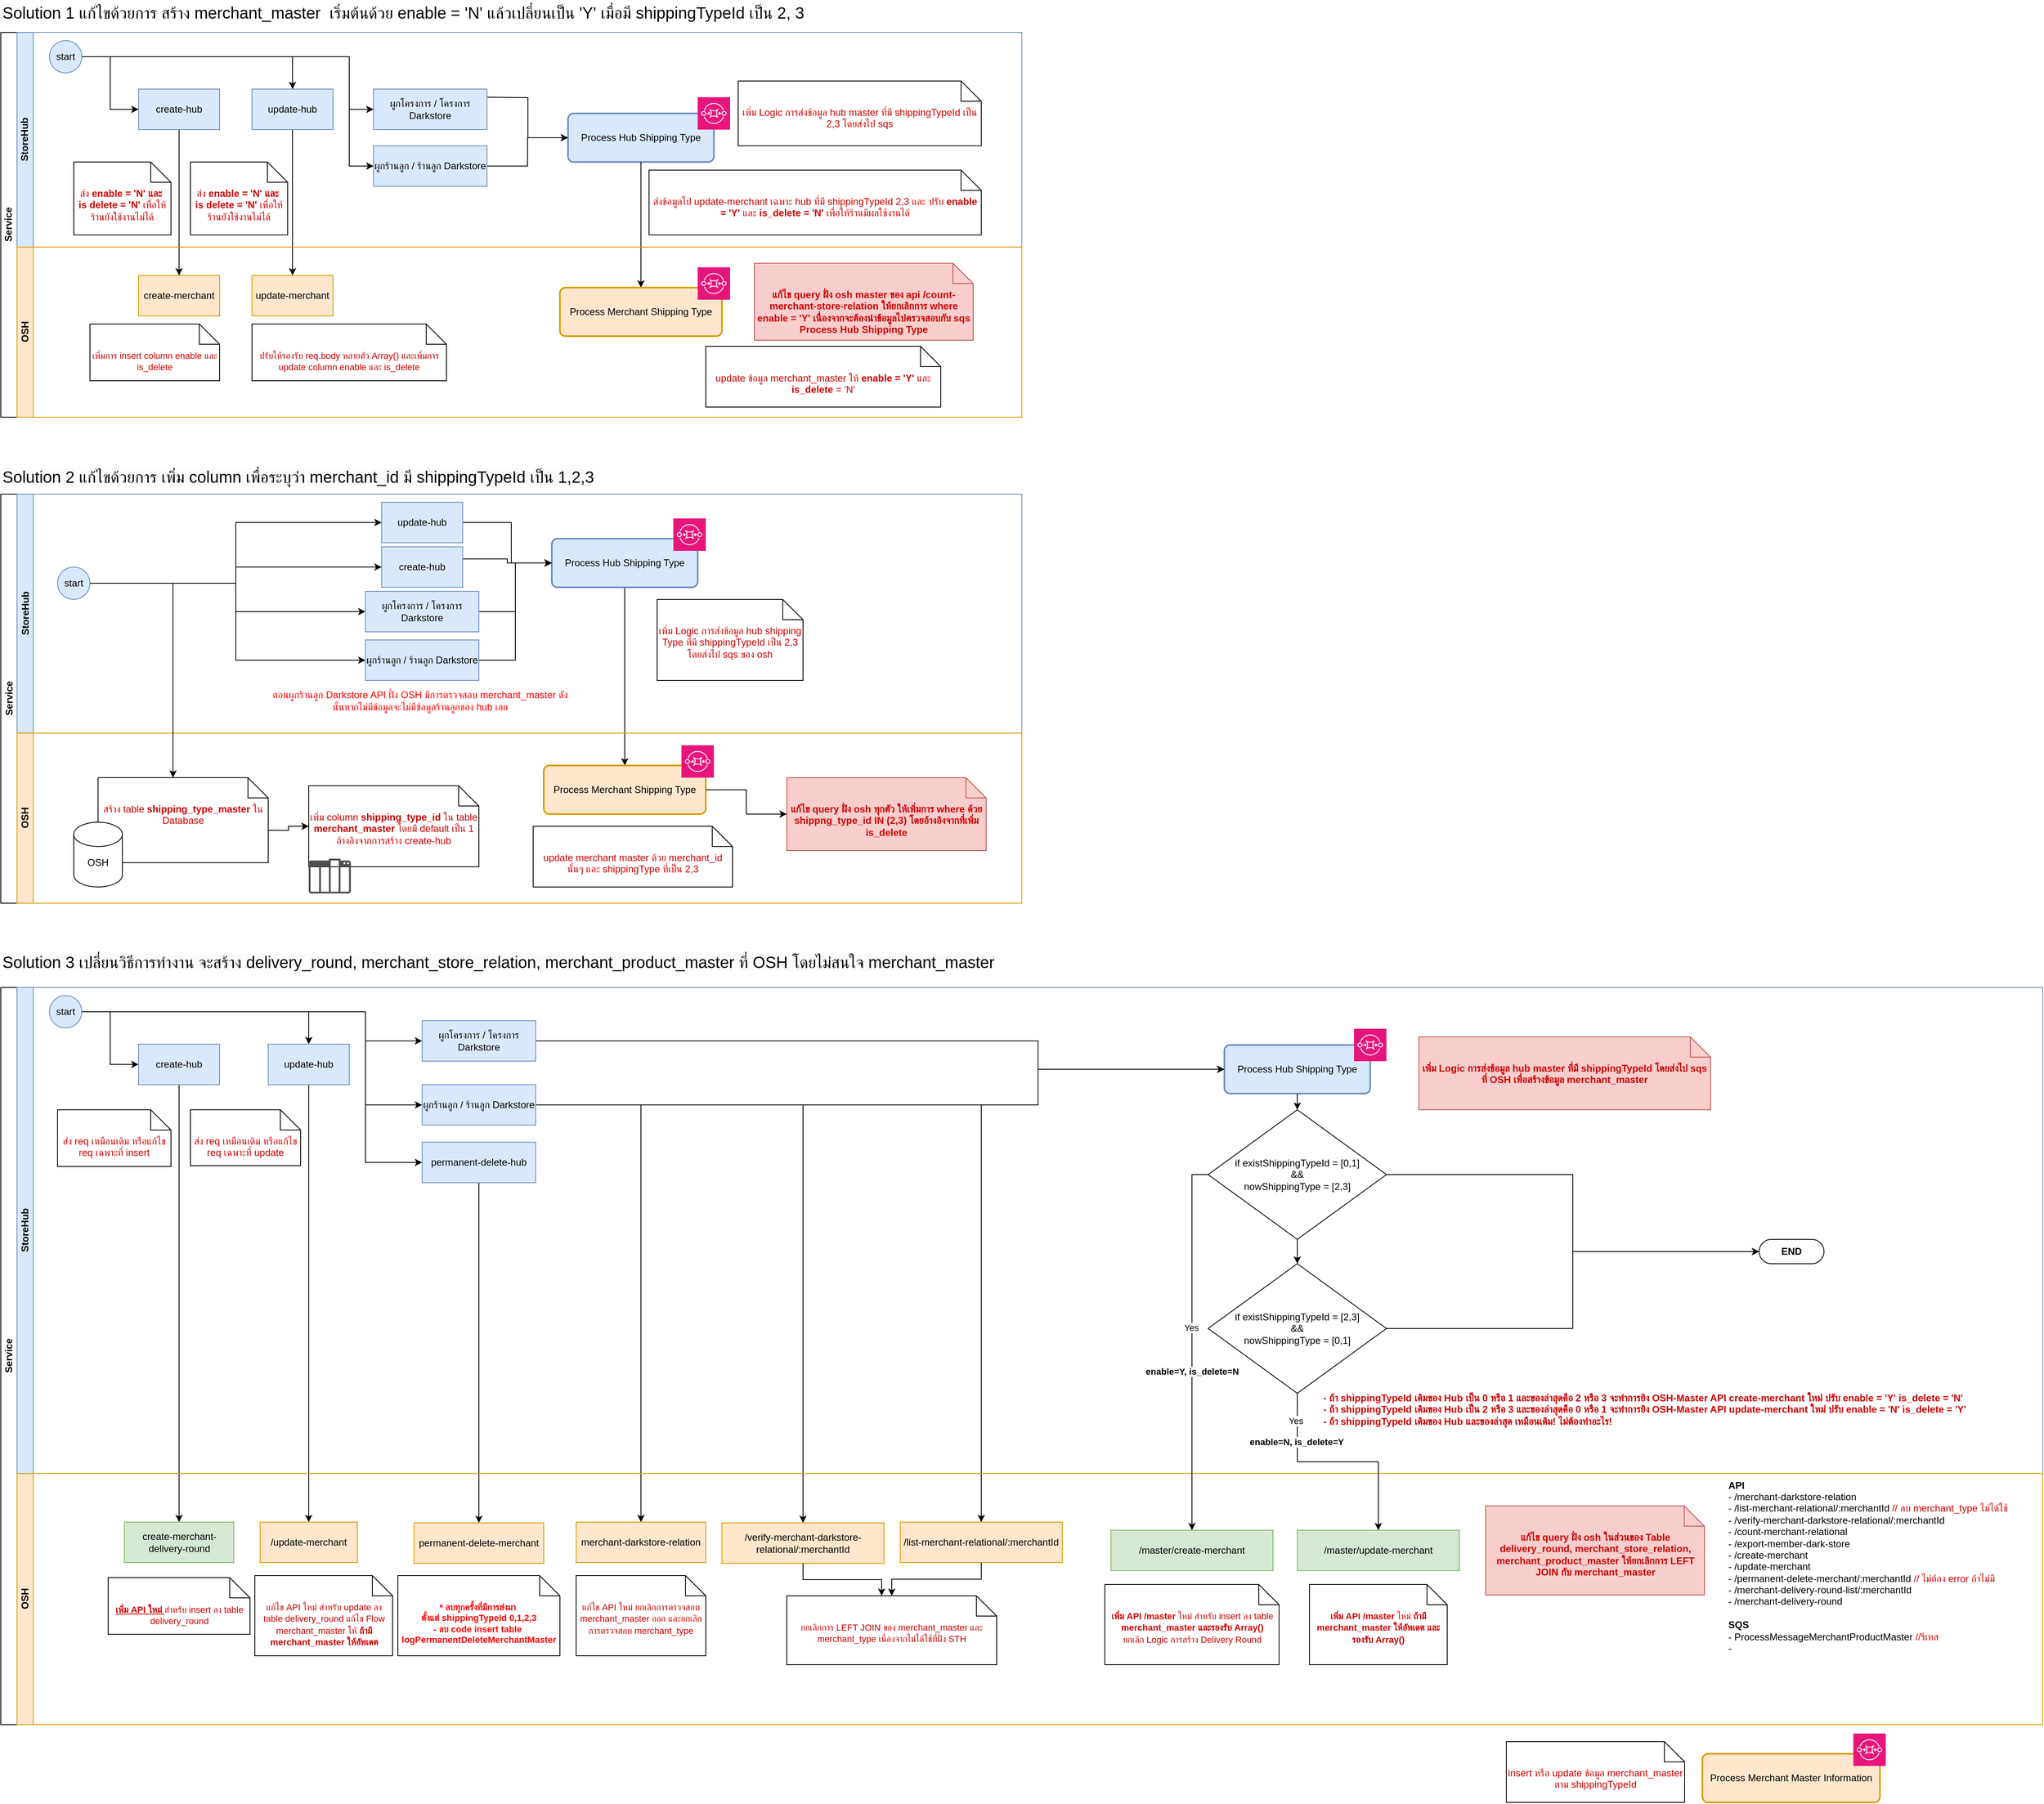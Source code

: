 <mxfile version="24.7.7">
  <diagram id="prtHgNgQTEPvFCAcTncT" name="Page-1">
    <mxGraphModel dx="1294" dy="867" grid="1" gridSize="10" guides="1" tooltips="1" connect="1" arrows="1" fold="1" page="1" pageScale="1" pageWidth="827" pageHeight="1169" math="0" shadow="0">
      <root>
        <mxCell id="0" />
        <mxCell id="1" parent="0" />
        <mxCell id="dNxyNK7c78bLwvsdeMH5-19" value="Service" style="swimlane;html=1;childLayout=stackLayout;resizeParent=1;resizeParentMax=0;horizontal=0;startSize=20;horizontalStack=0;" parent="1" vertex="1">
          <mxGeometry x="100" y="80" width="1260" height="475" as="geometry" />
        </mxCell>
        <mxCell id="3QaK9X_xWefMJjQvL3ul-9" style="edgeStyle=orthogonalEdgeStyle;rounded=0;orthogonalLoop=1;jettySize=auto;html=1;exitX=0.5;exitY=1;exitDx=0;exitDy=0;entryX=0.5;entryY=0;entryDx=0;entryDy=0;" parent="dNxyNK7c78bLwvsdeMH5-19" source="3QaK9X_xWefMJjQvL3ul-4" target="3QaK9X_xWefMJjQvL3ul-7" edge="1">
          <mxGeometry relative="1" as="geometry" />
        </mxCell>
        <mxCell id="3QaK9X_xWefMJjQvL3ul-10" style="edgeStyle=orthogonalEdgeStyle;rounded=0;orthogonalLoop=1;jettySize=auto;html=1;exitX=0.5;exitY=1;exitDx=0;exitDy=0;entryX=0.5;entryY=0;entryDx=0;entryDy=0;" parent="dNxyNK7c78bLwvsdeMH5-19" source="3QaK9X_xWefMJjQvL3ul-6" target="3QaK9X_xWefMJjQvL3ul-8" edge="1">
          <mxGeometry relative="1" as="geometry" />
        </mxCell>
        <mxCell id="dNxyNK7c78bLwvsdeMH5-20" value="StoreHub" style="swimlane;html=1;startSize=20;horizontal=0;fillColor=#dae8fc;strokeColor=#6c8ebf;" parent="dNxyNK7c78bLwvsdeMH5-19" vertex="1">
          <mxGeometry x="20" width="1240" height="265" as="geometry" />
        </mxCell>
        <mxCell id="3QaK9X_xWefMJjQvL3ul-49" style="edgeStyle=orthogonalEdgeStyle;rounded=0;orthogonalLoop=1;jettySize=auto;html=1;exitX=1;exitY=0.5;exitDx=0;exitDy=0;entryX=0.5;entryY=0;entryDx=0;entryDy=0;" parent="dNxyNK7c78bLwvsdeMH5-20" source="dNxyNK7c78bLwvsdeMH5-23" target="3QaK9X_xWefMJjQvL3ul-6" edge="1">
          <mxGeometry relative="1" as="geometry" />
        </mxCell>
        <mxCell id="3QaK9X_xWefMJjQvL3ul-50" style="edgeStyle=orthogonalEdgeStyle;rounded=0;orthogonalLoop=1;jettySize=auto;html=1;exitX=1;exitY=0.5;exitDx=0;exitDy=0;entryX=0;entryY=0.5;entryDx=0;entryDy=0;" parent="dNxyNK7c78bLwvsdeMH5-20" source="dNxyNK7c78bLwvsdeMH5-23" target="3QaK9X_xWefMJjQvL3ul-24" edge="1">
          <mxGeometry relative="1" as="geometry">
            <Array as="points">
              <mxPoint x="410" y="30" />
              <mxPoint x="410" y="95" />
            </Array>
          </mxGeometry>
        </mxCell>
        <mxCell id="3QaK9X_xWefMJjQvL3ul-51" style="edgeStyle=orthogonalEdgeStyle;rounded=0;orthogonalLoop=1;jettySize=auto;html=1;exitX=1;exitY=0.5;exitDx=0;exitDy=0;entryX=0;entryY=0.5;entryDx=0;entryDy=0;" parent="dNxyNK7c78bLwvsdeMH5-20" source="dNxyNK7c78bLwvsdeMH5-23" target="3QaK9X_xWefMJjQvL3ul-25" edge="1">
          <mxGeometry relative="1" as="geometry">
            <Array as="points">
              <mxPoint x="410" y="30" />
              <mxPoint x="410" y="165" />
            </Array>
          </mxGeometry>
        </mxCell>
        <mxCell id="dNxyNK7c78bLwvsdeMH5-23" value="start" style="ellipse;whiteSpace=wrap;html=1;fillColor=#dae8fc;strokeColor=#6c8ebf;" parent="dNxyNK7c78bLwvsdeMH5-20" vertex="1">
          <mxGeometry x="40" y="10" width="40" height="40" as="geometry" />
        </mxCell>
        <mxCell id="3QaK9X_xWefMJjQvL3ul-3" value="" style="group" parent="dNxyNK7c78bLwvsdeMH5-20" vertex="1" connectable="0">
          <mxGeometry x="680" y="80" width="200" height="80" as="geometry" />
        </mxCell>
        <mxCell id="3QaK9X_xWefMJjQvL3ul-2" value="Process Hub Shipping Type" style="rounded=1;whiteSpace=wrap;html=1;absoluteArcSize=1;arcSize=14;strokeWidth=2;fillColor=#dae8fc;strokeColor=#6c8ebf;" parent="3QaK9X_xWefMJjQvL3ul-3" vertex="1">
          <mxGeometry y="20" width="180" height="60" as="geometry" />
        </mxCell>
        <mxCell id="3QaK9X_xWefMJjQvL3ul-1" value="" style="sketch=0;points=[[0,0,0],[0.25,0,0],[0.5,0,0],[0.75,0,0],[1,0,0],[0,1,0],[0.25,1,0],[0.5,1,0],[0.75,1,0],[1,1,0],[0,0.25,0],[0,0.5,0],[0,0.75,0],[1,0.25,0],[1,0.5,0],[1,0.75,0]];outlineConnect=0;fontColor=#232F3E;fillColor=#E7157B;strokeColor=#ffffff;dashed=0;verticalLabelPosition=bottom;verticalAlign=top;align=center;html=1;fontSize=12;fontStyle=0;aspect=fixed;shape=mxgraph.aws4.resourceIcon;resIcon=mxgraph.aws4.sqs;" parent="3QaK9X_xWefMJjQvL3ul-3" vertex="1">
          <mxGeometry x="160" width="40" height="40" as="geometry" />
        </mxCell>
        <mxCell id="3QaK9X_xWefMJjQvL3ul-4" value="create-hub" style="html=1;dashed=0;whiteSpace=wrap;fillColor=#dae8fc;strokeColor=#6c8ebf;" parent="dNxyNK7c78bLwvsdeMH5-20" vertex="1">
          <mxGeometry x="150" y="70" width="100" height="50" as="geometry" />
        </mxCell>
        <mxCell id="3QaK9X_xWefMJjQvL3ul-5" value="" style="edgeStyle=orthogonalEdgeStyle;rounded=0;orthogonalLoop=1;jettySize=auto;html=1;entryX=0;entryY=0.5;entryDx=0;entryDy=0;" parent="dNxyNK7c78bLwvsdeMH5-20" source="dNxyNK7c78bLwvsdeMH5-23" target="3QaK9X_xWefMJjQvL3ul-4" edge="1">
          <mxGeometry relative="1" as="geometry">
            <mxPoint x="220" y="180" as="sourcePoint" />
            <mxPoint x="660" y="180" as="targetPoint" />
          </mxGeometry>
        </mxCell>
        <mxCell id="3QaK9X_xWefMJjQvL3ul-6" value="update-hub" style="html=1;dashed=0;whiteSpace=wrap;fillColor=#dae8fc;strokeColor=#6c8ebf;" parent="dNxyNK7c78bLwvsdeMH5-20" vertex="1">
          <mxGeometry x="290" y="70" width="100" height="50" as="geometry" />
        </mxCell>
        <mxCell id="3QaK9X_xWefMJjQvL3ul-18" value="&lt;font color=&quot;#cc0000&quot;&gt;ส่ง &lt;b&gt;enable = &#39;N&#39; และ&amp;nbsp;&lt;/b&gt;&lt;/font&gt;&lt;div&gt;&lt;font color=&quot;#cc0000&quot;&gt;&lt;b&gt;is delete = &#39;N&#39;&lt;/b&gt; เพื่อให้ร้านยังใช้งานไม่ได้&lt;/font&gt;&lt;/div&gt;" style="shape=note2;boundedLbl=1;whiteSpace=wrap;html=1;size=25;verticalAlign=top;align=center;" parent="dNxyNK7c78bLwvsdeMH5-20" vertex="1">
          <mxGeometry x="70" y="160" width="120" height="90" as="geometry" />
        </mxCell>
        <mxCell id="3QaK9X_xWefMJjQvL3ul-19" value="&lt;font color=&quot;#cc0000&quot;&gt;ส่ง &lt;b&gt;enable = &#39;N&#39; และ&amp;nbsp;&lt;/b&gt;&lt;/font&gt;&lt;div&gt;&lt;font color=&quot;#cc0000&quot;&gt;&lt;b&gt;is delete = &#39;N&#39; &lt;/b&gt;เพื่อให้ร้านยังใช้งานไม่ได้&lt;/font&gt;&lt;/div&gt;" style="shape=note2;boundedLbl=1;whiteSpace=wrap;html=1;size=25;verticalAlign=top;align=center;" parent="dNxyNK7c78bLwvsdeMH5-20" vertex="1">
          <mxGeometry x="214" y="160" width="120" height="90" as="geometry" />
        </mxCell>
        <mxCell id="3QaK9X_xWefMJjQvL3ul-27" style="edgeStyle=orthogonalEdgeStyle;rounded=0;orthogonalLoop=1;jettySize=auto;html=1;exitX=1;exitY=0.5;exitDx=0;exitDy=0;entryX=0;entryY=0.5;entryDx=0;entryDy=0;" parent="dNxyNK7c78bLwvsdeMH5-20" target="3QaK9X_xWefMJjQvL3ul-2" edge="1">
          <mxGeometry relative="1" as="geometry">
            <mxPoint x="580" y="80" as="sourcePoint" />
          </mxGeometry>
        </mxCell>
        <mxCell id="3QaK9X_xWefMJjQvL3ul-24" value="ผูกโครงการ / โครงการ Darkstore" style="html=1;dashed=0;whiteSpace=wrap;fillColor=#dae8fc;strokeColor=#6c8ebf;" parent="dNxyNK7c78bLwvsdeMH5-20" vertex="1">
          <mxGeometry x="440" y="70" width="140" height="50" as="geometry" />
        </mxCell>
        <mxCell id="3QaK9X_xWefMJjQvL3ul-29" style="edgeStyle=orthogonalEdgeStyle;rounded=0;orthogonalLoop=1;jettySize=auto;html=1;exitX=1;exitY=0.5;exitDx=0;exitDy=0;entryX=0;entryY=0.5;entryDx=0;entryDy=0;" parent="dNxyNK7c78bLwvsdeMH5-20" source="3QaK9X_xWefMJjQvL3ul-25" target="3QaK9X_xWefMJjQvL3ul-2" edge="1">
          <mxGeometry relative="1" as="geometry" />
        </mxCell>
        <mxCell id="3QaK9X_xWefMJjQvL3ul-25" value="ผูกร้านลูก / ร้านลูก Darkstore" style="html=1;dashed=0;whiteSpace=wrap;fillColor=#dae8fc;strokeColor=#6c8ebf;" parent="dNxyNK7c78bLwvsdeMH5-20" vertex="1">
          <mxGeometry x="440" y="140" width="140" height="50" as="geometry" />
        </mxCell>
        <mxCell id="3QaK9X_xWefMJjQvL3ul-46" value="&lt;font color=&quot;#cc0000&quot;&gt;ส่งข้อมูลไป update-merchant เฉพาะ hub ที่มี shippingTypeId 2,3 และ ปรับ &lt;b&gt;enable = &#39;Y&#39;&lt;/b&gt; และ &lt;b&gt;is_delete = &#39;N&#39; &lt;/b&gt;เพื่อให้ร้านมีผลใช้งานได้&lt;/font&gt;" style="shape=note2;boundedLbl=1;whiteSpace=wrap;html=1;size=25;verticalAlign=top;align=center;" parent="dNxyNK7c78bLwvsdeMH5-20" vertex="1">
          <mxGeometry x="780" y="170" width="410" height="80" as="geometry" />
        </mxCell>
        <mxCell id="3QaK9X_xWefMJjQvL3ul-52" value="&lt;font color=&quot;#cc0000&quot;&gt;เพิ่ม Logic การส่งข้อมูล hub master ที่มี shippingTypeId เป็น 2,3 โดยส่งไป sqs&lt;/font&gt;" style="shape=note2;boundedLbl=1;whiteSpace=wrap;html=1;size=25;verticalAlign=top;align=center;" parent="dNxyNK7c78bLwvsdeMH5-20" vertex="1">
          <mxGeometry x="890" y="60" width="300" height="80" as="geometry" />
        </mxCell>
        <mxCell id="3QaK9X_xWefMJjQvL3ul-117" style="edgeStyle=orthogonalEdgeStyle;rounded=0;orthogonalLoop=1;jettySize=auto;html=1;exitX=0.5;exitY=1;exitDx=0;exitDy=0;entryX=0.5;entryY=0;entryDx=0;entryDy=0;" parent="dNxyNK7c78bLwvsdeMH5-19" source="3QaK9X_xWefMJjQvL3ul-2" target="3QaK9X_xWefMJjQvL3ul-115" edge="1">
          <mxGeometry relative="1" as="geometry" />
        </mxCell>
        <mxCell id="dNxyNK7c78bLwvsdeMH5-21" value="OSH" style="swimlane;html=1;startSize=20;horizontal=0;fillColor=#ffe6cc;strokeColor=#d79b00;" parent="dNxyNK7c78bLwvsdeMH5-19" vertex="1">
          <mxGeometry x="20" y="265" width="1240" height="210" as="geometry" />
        </mxCell>
        <mxCell id="3QaK9X_xWefMJjQvL3ul-7" value="create-merchant" style="html=1;dashed=0;whiteSpace=wrap;fillColor=#ffe6cc;strokeColor=#d79b00;" parent="dNxyNK7c78bLwvsdeMH5-21" vertex="1">
          <mxGeometry x="150" y="35" width="100" height="50" as="geometry" />
        </mxCell>
        <mxCell id="3QaK9X_xWefMJjQvL3ul-8" value="update-merchant" style="html=1;dashed=0;whiteSpace=wrap;fillColor=#ffe6cc;strokeColor=#d79b00;" parent="dNxyNK7c78bLwvsdeMH5-21" vertex="1">
          <mxGeometry x="290" y="35" width="100" height="50" as="geometry" />
        </mxCell>
        <mxCell id="3QaK9X_xWefMJjQvL3ul-20" value="&lt;font style=&quot;font-size: 11px;&quot; color=&quot;#cc0000&quot;&gt;ปรับให้รองรับ req.body หลายตัว Array() และเพิ่มการ update column enable และ is_delete&lt;/font&gt;" style="shape=note2;boundedLbl=1;whiteSpace=wrap;html=1;size=25;verticalAlign=top;align=center;" parent="dNxyNK7c78bLwvsdeMH5-21" vertex="1">
          <mxGeometry x="290" y="95" width="240" height="70" as="geometry" />
        </mxCell>
        <mxCell id="3QaK9X_xWefMJjQvL3ul-53" value="&lt;font style=&quot;font-size: 11px;&quot; color=&quot;#cc0000&quot;&gt;เพิ่มการ insert column enable และ is_delete&lt;/font&gt;" style="shape=note2;boundedLbl=1;whiteSpace=wrap;html=1;size=25;verticalAlign=top;align=center;" parent="dNxyNK7c78bLwvsdeMH5-21" vertex="1">
          <mxGeometry x="90" y="95" width="160" height="70" as="geometry" />
        </mxCell>
        <mxCell id="3QaK9X_xWefMJjQvL3ul-113" value="" style="group" parent="dNxyNK7c78bLwvsdeMH5-21" vertex="1" connectable="0">
          <mxGeometry x="680" y="25" width="200" height="85" as="geometry" />
        </mxCell>
        <mxCell id="3QaK9X_xWefMJjQvL3ul-114" value="" style="group" parent="3QaK9X_xWefMJjQvL3ul-113" vertex="1" connectable="0">
          <mxGeometry x="-10" width="210" height="85" as="geometry" />
        </mxCell>
        <mxCell id="3QaK9X_xWefMJjQvL3ul-115" value="Process Merchant Shipping Type" style="rounded=1;whiteSpace=wrap;html=1;absoluteArcSize=1;arcSize=14;strokeWidth=2;fillColor=#ffe6cc;strokeColor=#d79b00;" parent="3QaK9X_xWefMJjQvL3ul-114" vertex="1">
          <mxGeometry y="25" width="200" height="60" as="geometry" />
        </mxCell>
        <mxCell id="3QaK9X_xWefMJjQvL3ul-116" value="" style="sketch=0;points=[[0,0,0],[0.25,0,0],[0.5,0,0],[0.75,0,0],[1,0,0],[0,1,0],[0.25,1,0],[0.5,1,0],[0.75,1,0],[1,1,0],[0,0.25,0],[0,0.5,0],[0,0.75,0],[1,0.25,0],[1,0.5,0],[1,0.75,0]];outlineConnect=0;fontColor=#232F3E;fillColor=#E7157B;strokeColor=#ffffff;dashed=0;verticalLabelPosition=bottom;verticalAlign=top;align=center;html=1;fontSize=12;fontStyle=0;aspect=fixed;shape=mxgraph.aws4.resourceIcon;resIcon=mxgraph.aws4.sqs;" parent="3QaK9X_xWefMJjQvL3ul-114" vertex="1">
          <mxGeometry x="170" width="40" height="40" as="geometry" />
        </mxCell>
        <mxCell id="3QaK9X_xWefMJjQvL3ul-118" value="&lt;font color=&quot;#cc0000&quot;&gt;update ข้อมูล merchant_master ให้ &lt;b&gt;enable = &#39;Y&#39;&lt;/b&gt; และ &lt;b&gt;is_delete&lt;/b&gt; = &#39;N&#39;&lt;/font&gt;" style="shape=note2;boundedLbl=1;whiteSpace=wrap;html=1;size=25;verticalAlign=top;align=center;" parent="dNxyNK7c78bLwvsdeMH5-21" vertex="1">
          <mxGeometry x="850" y="122.5" width="290" height="75" as="geometry" />
        </mxCell>
        <mxCell id="3QaK9X_xWefMJjQvL3ul-119" value="&lt;font color=&quot;#cc0000&quot;&gt;แก้ไข query ฝั่ง osh master ของ api /count-merchant-store-relation ให้ยกเลิกการ where enable = &#39;Y&#39; เนื่องจากจะต้องนำข้อมูลไปตรวจสอบกับ sqs Process Hub Shipping Type&lt;/font&gt;" style="shape=note2;boundedLbl=1;whiteSpace=wrap;html=1;size=25;verticalAlign=top;align=center;fontStyle=1;fillColor=#f8cecc;strokeColor=#b85450;" parent="dNxyNK7c78bLwvsdeMH5-21" vertex="1">
          <mxGeometry x="910" y="20" width="270" height="95" as="geometry" />
        </mxCell>
        <mxCell id="3QaK9X_xWefMJjQvL3ul-54" value="Service" style="swimlane;html=1;childLayout=stackLayout;resizeParent=1;resizeParentMax=0;horizontal=0;startSize=20;horizontalStack=0;" parent="1" vertex="1">
          <mxGeometry x="100" y="650" width="1260" height="505" as="geometry" />
        </mxCell>
        <mxCell id="3QaK9X_xWefMJjQvL3ul-88" style="edgeStyle=orthogonalEdgeStyle;rounded=0;orthogonalLoop=1;jettySize=auto;html=1;exitX=0.5;exitY=1;exitDx=0;exitDy=0;entryX=0.5;entryY=0;entryDx=0;entryDy=0;" parent="3QaK9X_xWefMJjQvL3ul-54" source="3QaK9X_xWefMJjQvL3ul-63" target="3QaK9X_xWefMJjQvL3ul-85" edge="1">
          <mxGeometry relative="1" as="geometry" />
        </mxCell>
        <mxCell id="3QaK9X_xWefMJjQvL3ul-57" value="StoreHub" style="swimlane;html=1;startSize=20;horizontal=0;fillColor=#dae8fc;strokeColor=#6c8ebf;absoluteArcSize=0;labelBackgroundColor=none;" parent="3QaK9X_xWefMJjQvL3ul-54" vertex="1">
          <mxGeometry x="20" width="1240" height="295" as="geometry" />
        </mxCell>
        <mxCell id="3QaK9X_xWefMJjQvL3ul-99" style="edgeStyle=orthogonalEdgeStyle;rounded=0;orthogonalLoop=1;jettySize=auto;html=1;exitX=1;exitY=0.5;exitDx=0;exitDy=0;entryX=0;entryY=0.5;entryDx=0;entryDy=0;" parent="3QaK9X_xWefMJjQvL3ul-57" source="3QaK9X_xWefMJjQvL3ul-61" target="3QaK9X_xWefMJjQvL3ul-96" edge="1">
          <mxGeometry relative="1" as="geometry" />
        </mxCell>
        <mxCell id="3QaK9X_xWefMJjQvL3ul-100" style="edgeStyle=orthogonalEdgeStyle;rounded=0;orthogonalLoop=1;jettySize=auto;html=1;exitX=1;exitY=0.5;exitDx=0;exitDy=0;entryX=0;entryY=0.5;entryDx=0;entryDy=0;" parent="3QaK9X_xWefMJjQvL3ul-57" source="3QaK9X_xWefMJjQvL3ul-61" target="3QaK9X_xWefMJjQvL3ul-95" edge="1">
          <mxGeometry relative="1" as="geometry" />
        </mxCell>
        <mxCell id="3QaK9X_xWefMJjQvL3ul-101" style="edgeStyle=orthogonalEdgeStyle;rounded=0;orthogonalLoop=1;jettySize=auto;html=1;exitX=1;exitY=0.5;exitDx=0;exitDy=0;entryX=0;entryY=0.5;entryDx=0;entryDy=0;" parent="3QaK9X_xWefMJjQvL3ul-57" source="3QaK9X_xWefMJjQvL3ul-61" target="3QaK9X_xWefMJjQvL3ul-97" edge="1">
          <mxGeometry relative="1" as="geometry">
            <Array as="points">
              <mxPoint x="270" y="110" />
              <mxPoint x="270" y="145" />
            </Array>
          </mxGeometry>
        </mxCell>
        <mxCell id="3QaK9X_xWefMJjQvL3ul-102" style="edgeStyle=orthogonalEdgeStyle;rounded=0;orthogonalLoop=1;jettySize=auto;html=1;exitX=1;exitY=0.5;exitDx=0;exitDy=0;entryX=0;entryY=0.5;entryDx=0;entryDy=0;" parent="3QaK9X_xWefMJjQvL3ul-57" source="3QaK9X_xWefMJjQvL3ul-61" target="3QaK9X_xWefMJjQvL3ul-98" edge="1">
          <mxGeometry relative="1" as="geometry">
            <Array as="points">
              <mxPoint x="270" y="110" />
              <mxPoint x="270" y="205" />
            </Array>
          </mxGeometry>
        </mxCell>
        <mxCell id="3QaK9X_xWefMJjQvL3ul-61" value="start" style="ellipse;whiteSpace=wrap;html=1;fillColor=#dae8fc;strokeColor=#6c8ebf;" parent="3QaK9X_xWefMJjQvL3ul-57" vertex="1">
          <mxGeometry x="50" y="90" width="40" height="40" as="geometry" />
        </mxCell>
        <mxCell id="3QaK9X_xWefMJjQvL3ul-83" value="" style="group" parent="3QaK9X_xWefMJjQvL3ul-57" vertex="1" connectable="0">
          <mxGeometry x="660" y="30" width="190" height="85" as="geometry" />
        </mxCell>
        <mxCell id="3QaK9X_xWefMJjQvL3ul-63" value="Process Hub Shipping Type" style="rounded=1;whiteSpace=wrap;html=1;absoluteArcSize=1;arcSize=14;strokeWidth=2;fillColor=#dae8fc;strokeColor=#6c8ebf;" parent="3QaK9X_xWefMJjQvL3ul-83" vertex="1">
          <mxGeometry y="25" width="180" height="60" as="geometry" />
        </mxCell>
        <mxCell id="3QaK9X_xWefMJjQvL3ul-64" value="" style="sketch=0;points=[[0,0,0],[0.25,0,0],[0.5,0,0],[0.75,0,0],[1,0,0],[0,1,0],[0.25,1,0],[0.5,1,0],[0.75,1,0],[1,1,0],[0,0.25,0],[0,0.5,0],[0,0.75,0],[1,0.25,0],[1,0.5,0],[1,0.75,0]];outlineConnect=0;fontColor=#232F3E;fillColor=#E7157B;strokeColor=#ffffff;dashed=0;verticalLabelPosition=bottom;verticalAlign=top;align=center;html=1;fontSize=12;fontStyle=0;aspect=fixed;shape=mxgraph.aws4.resourceIcon;resIcon=mxgraph.aws4.sqs;" parent="3QaK9X_xWefMJjQvL3ul-83" vertex="1">
          <mxGeometry x="150" width="40" height="40" as="geometry" />
        </mxCell>
        <mxCell id="3QaK9X_xWefMJjQvL3ul-89" value="&lt;font color=&quot;#cc0000&quot;&gt;เพิ่ม Logic การส่งข้อมูล hub shipping Type ที่มี shippingTypeId เป็น 2,3 โดยส่งไป sqs ของ osh&lt;/font&gt;" style="shape=note2;boundedLbl=1;whiteSpace=wrap;html=1;size=25;verticalAlign=top;align=center;" parent="3QaK9X_xWefMJjQvL3ul-57" vertex="1">
          <mxGeometry x="790" y="130" width="180" height="100" as="geometry" />
        </mxCell>
        <mxCell id="3QaK9X_xWefMJjQvL3ul-105" style="edgeStyle=orthogonalEdgeStyle;rounded=0;orthogonalLoop=1;jettySize=auto;html=1;exitX=1;exitY=0.5;exitDx=0;exitDy=0;entryX=0;entryY=0.5;entryDx=0;entryDy=0;" parent="3QaK9X_xWefMJjQvL3ul-57" source="3QaK9X_xWefMJjQvL3ul-95" target="3QaK9X_xWefMJjQvL3ul-63" edge="1">
          <mxGeometry relative="1" as="geometry">
            <Array as="points">
              <mxPoint x="550" y="80" />
              <mxPoint x="605" y="80" />
              <mxPoint x="605" y="85" />
            </Array>
          </mxGeometry>
        </mxCell>
        <mxCell id="3QaK9X_xWefMJjQvL3ul-95" value="create-hub" style="html=1;dashed=0;whiteSpace=wrap;fillColor=#dae8fc;strokeColor=#6c8ebf;" parent="3QaK9X_xWefMJjQvL3ul-57" vertex="1">
          <mxGeometry x="450" y="65" width="100" height="50" as="geometry" />
        </mxCell>
        <mxCell id="3QaK9X_xWefMJjQvL3ul-103" style="edgeStyle=orthogonalEdgeStyle;rounded=0;orthogonalLoop=1;jettySize=auto;html=1;exitX=1;exitY=0.5;exitDx=0;exitDy=0;entryX=0;entryY=0.5;entryDx=0;entryDy=0;" parent="3QaK9X_xWefMJjQvL3ul-57" source="3QaK9X_xWefMJjQvL3ul-96" target="3QaK9X_xWefMJjQvL3ul-63" edge="1">
          <mxGeometry relative="1" as="geometry">
            <Array as="points">
              <mxPoint x="610" y="35" />
              <mxPoint x="610" y="85" />
            </Array>
          </mxGeometry>
        </mxCell>
        <mxCell id="3QaK9X_xWefMJjQvL3ul-96" value="update-hub" style="html=1;dashed=0;whiteSpace=wrap;fillColor=#dae8fc;strokeColor=#6c8ebf;" parent="3QaK9X_xWefMJjQvL3ul-57" vertex="1">
          <mxGeometry x="450" y="10" width="100" height="50" as="geometry" />
        </mxCell>
        <mxCell id="3QaK9X_xWefMJjQvL3ul-106" style="edgeStyle=orthogonalEdgeStyle;rounded=0;orthogonalLoop=1;jettySize=auto;html=1;exitX=1;exitY=0.5;exitDx=0;exitDy=0;entryX=0;entryY=0.5;entryDx=0;entryDy=0;" parent="3QaK9X_xWefMJjQvL3ul-57" source="3QaK9X_xWefMJjQvL3ul-97" target="3QaK9X_xWefMJjQvL3ul-63" edge="1">
          <mxGeometry relative="1" as="geometry" />
        </mxCell>
        <mxCell id="3QaK9X_xWefMJjQvL3ul-97" value="ผูกโครงการ / โครงการ Darkstore" style="html=1;dashed=0;whiteSpace=wrap;fillColor=#dae8fc;strokeColor=#6c8ebf;" parent="3QaK9X_xWefMJjQvL3ul-57" vertex="1">
          <mxGeometry x="430" y="120" width="140" height="50" as="geometry" />
        </mxCell>
        <mxCell id="3QaK9X_xWefMJjQvL3ul-107" style="edgeStyle=orthogonalEdgeStyle;rounded=0;orthogonalLoop=1;jettySize=auto;html=1;exitX=1;exitY=0.5;exitDx=0;exitDy=0;entryX=0;entryY=0.5;entryDx=0;entryDy=0;" parent="3QaK9X_xWefMJjQvL3ul-57" source="3QaK9X_xWefMJjQvL3ul-98" target="3QaK9X_xWefMJjQvL3ul-63" edge="1">
          <mxGeometry relative="1" as="geometry" />
        </mxCell>
        <mxCell id="3QaK9X_xWefMJjQvL3ul-98" value="ผูกร้านลูก / ร้านลูก Darkstore" style="html=1;dashed=0;whiteSpace=wrap;fillColor=#dae8fc;strokeColor=#6c8ebf;" parent="3QaK9X_xWefMJjQvL3ul-57" vertex="1">
          <mxGeometry x="430" y="180" width="140" height="50" as="geometry" />
        </mxCell>
        <mxCell id="3QaK9X_xWefMJjQvL3ul-131" value="&lt;font color=&quot;#ff0000&quot;&gt;ตอนผูกร้านลูก Darkstore API ฝั่ง OSH มีการตรวจสอบ merchant_master ดังนั้นหากไม่มีข้อมูลจะไม่มีข้อมูลร้านลูกของ hub เลย&lt;/font&gt;" style="text;html=1;align=center;verticalAlign=middle;whiteSpace=wrap;rounded=0;" parent="3QaK9X_xWefMJjQvL3ul-57" vertex="1">
          <mxGeometry x="310" y="240" width="375" height="30" as="geometry" />
        </mxCell>
        <mxCell id="3QaK9X_xWefMJjQvL3ul-77" value="OSH" style="swimlane;html=1;startSize=20;horizontal=0;fillColor=#ffe6cc;strokeColor=#d79b00;" parent="3QaK9X_xWefMJjQvL3ul-54" vertex="1">
          <mxGeometry x="20" y="295" width="1240" height="210" as="geometry" />
        </mxCell>
        <mxCell id="3QaK9X_xWefMJjQvL3ul-84" value="" style="group" parent="3QaK9X_xWefMJjQvL3ul-77" vertex="1" connectable="0">
          <mxGeometry x="660" y="15" width="200" height="85" as="geometry" />
        </mxCell>
        <mxCell id="3QaK9X_xWefMJjQvL3ul-87" value="" style="group" parent="3QaK9X_xWefMJjQvL3ul-84" vertex="1" connectable="0">
          <mxGeometry x="-10" width="210" height="85" as="geometry" />
        </mxCell>
        <mxCell id="3QaK9X_xWefMJjQvL3ul-85" value="Process Merchant Shipping Type" style="rounded=1;whiteSpace=wrap;html=1;absoluteArcSize=1;arcSize=14;strokeWidth=2;fillColor=#ffe6cc;strokeColor=#d79b00;" parent="3QaK9X_xWefMJjQvL3ul-87" vertex="1">
          <mxGeometry y="25" width="200" height="60" as="geometry" />
        </mxCell>
        <mxCell id="3QaK9X_xWefMJjQvL3ul-86" value="" style="sketch=0;points=[[0,0,0],[0.25,0,0],[0.5,0,0],[0.75,0,0],[1,0,0],[0,1,0],[0.25,1,0],[0.5,1,0],[0.75,1,0],[1,1,0],[0,0.25,0],[0,0.5,0],[0,0.75,0],[1,0.25,0],[1,0.5,0],[1,0.75,0]];outlineConnect=0;fontColor=#232F3E;fillColor=#E7157B;strokeColor=#ffffff;dashed=0;verticalLabelPosition=bottom;verticalAlign=top;align=center;html=1;fontSize=12;fontStyle=0;aspect=fixed;shape=mxgraph.aws4.resourceIcon;resIcon=mxgraph.aws4.sqs;" parent="3QaK9X_xWefMJjQvL3ul-87" vertex="1">
          <mxGeometry x="170" width="40" height="40" as="geometry" />
        </mxCell>
        <mxCell id="3QaK9X_xWefMJjQvL3ul-90" value="&lt;font color=&quot;#cc0000&quot;&gt;update merchant master ด้วย merchant_id นั้นๆ และ shippingType ที่เป็น 2,3&lt;/font&gt;" style="shape=note2;boundedLbl=1;whiteSpace=wrap;html=1;size=25;verticalAlign=top;align=center;" parent="3QaK9X_xWefMJjQvL3ul-77" vertex="1">
          <mxGeometry x="637" y="115" width="246" height="75" as="geometry" />
        </mxCell>
        <mxCell id="3QaK9X_xWefMJjQvL3ul-94" style="edgeStyle=orthogonalEdgeStyle;rounded=0;orthogonalLoop=1;jettySize=auto;html=1;exitX=0;exitY=0;exitDx=210;exitDy=65;exitPerimeter=0;entryX=0;entryY=0.5;entryDx=0;entryDy=0;entryPerimeter=0;" parent="3QaK9X_xWefMJjQvL3ul-77" source="3QaK9X_xWefMJjQvL3ul-82" target="3QaK9X_xWefMJjQvL3ul-74" edge="1">
          <mxGeometry relative="1" as="geometry" />
        </mxCell>
        <mxCell id="3QaK9X_xWefMJjQvL3ul-108" value="&lt;font color=&quot;#cc0000&quot;&gt;แก้ไข query ฝั่ง osh ทุกตัว ให้เพิ่มการ where ด้วย shippng_type_id IN (2,3) โดยอ้างอิงจากที่เพิ่ม is_delete&lt;/font&gt;" style="shape=note2;boundedLbl=1;whiteSpace=wrap;html=1;size=25;verticalAlign=top;align=center;fontStyle=1;fillColor=#f8cecc;strokeColor=#b85450;" parent="3QaK9X_xWefMJjQvL3ul-77" vertex="1">
          <mxGeometry x="950" y="55" width="246" height="90" as="geometry" />
        </mxCell>
        <mxCell id="3QaK9X_xWefMJjQvL3ul-109" style="edgeStyle=orthogonalEdgeStyle;rounded=0;orthogonalLoop=1;jettySize=auto;html=1;exitX=1;exitY=0.5;exitDx=0;exitDy=0;entryX=0;entryY=0.5;entryDx=0;entryDy=0;entryPerimeter=0;" parent="3QaK9X_xWefMJjQvL3ul-77" source="3QaK9X_xWefMJjQvL3ul-85" target="3QaK9X_xWefMJjQvL3ul-108" edge="1">
          <mxGeometry relative="1" as="geometry" />
        </mxCell>
        <mxCell id="3QaK9X_xWefMJjQvL3ul-126" value="" style="group" parent="3QaK9X_xWefMJjQvL3ul-77" vertex="1" connectable="0">
          <mxGeometry x="360" y="65" width="210" height="133" as="geometry" />
        </mxCell>
        <mxCell id="3QaK9X_xWefMJjQvL3ul-74" value="&lt;font color=&quot;#cc0000&quot;&gt;เพิ่ม column &lt;b&gt;shipping_type_id&lt;/b&gt; ใน table &lt;b&gt;merchant_master &lt;/b&gt;โดยมี default เป็น 1 อ้างอิงจากการสร้าง create-hub&lt;/font&gt;" style="shape=note2;boundedLbl=1;whiteSpace=wrap;html=1;size=25;verticalAlign=top;align=center;" parent="3QaK9X_xWefMJjQvL3ul-126" vertex="1">
          <mxGeometry width="210" height="100" as="geometry" />
        </mxCell>
        <mxCell id="3QaK9X_xWefMJjQvL3ul-124" value="" style="sketch=0;pointerEvents=1;shadow=0;dashed=0;html=1;strokeColor=none;fillColor=#505050;labelPosition=center;verticalLabelPosition=bottom;verticalAlign=top;outlineConnect=0;align=center;shape=mxgraph.office.concepts.column;" parent="3QaK9X_xWefMJjQvL3ul-126" vertex="1">
          <mxGeometry y="90" width="52" height="43" as="geometry" />
        </mxCell>
        <mxCell id="3QaK9X_xWefMJjQvL3ul-130" value="" style="group" parent="3QaK9X_xWefMJjQvL3ul-77" vertex="1" connectable="0">
          <mxGeometry x="70" y="55" width="240" height="135" as="geometry" />
        </mxCell>
        <mxCell id="3QaK9X_xWefMJjQvL3ul-82" value="&lt;font color=&quot;#cc0000&quot;&gt;สร้าง table&amp;nbsp;&lt;b&gt;shipping_type_master&lt;/b&gt;&amp;nbsp;ใน Database&lt;/font&gt;" style="shape=note2;boundedLbl=1;whiteSpace=wrap;html=1;size=25;verticalAlign=top;align=center;" parent="3QaK9X_xWefMJjQvL3ul-130" vertex="1">
          <mxGeometry x="30" width="210" height="105" as="geometry" />
        </mxCell>
        <mxCell id="3QaK9X_xWefMJjQvL3ul-129" value="" style="group" parent="3QaK9X_xWefMJjQvL3ul-130" vertex="1" connectable="0">
          <mxGeometry y="55" width="60" height="80" as="geometry" />
        </mxCell>
        <mxCell id="3QaK9X_xWefMJjQvL3ul-120" value="" style="shape=cylinder3;whiteSpace=wrap;html=1;boundedLbl=1;backgroundOutline=1;size=15;" parent="3QaK9X_xWefMJjQvL3ul-129" vertex="1">
          <mxGeometry width="60" height="80" as="geometry" />
        </mxCell>
        <mxCell id="3QaK9X_xWefMJjQvL3ul-128" value="OSH" style="text;html=1;align=center;verticalAlign=middle;whiteSpace=wrap;rounded=0;" parent="3QaK9X_xWefMJjQvL3ul-129" vertex="1">
          <mxGeometry y="35" width="60" height="30" as="geometry" />
        </mxCell>
        <mxCell id="3QaK9X_xWefMJjQvL3ul-91" style="edgeStyle=orthogonalEdgeStyle;rounded=0;orthogonalLoop=1;jettySize=auto;html=1;exitX=1;exitY=0.5;exitDx=0;exitDy=0;entryX=0;entryY=0;entryDx=92.5;entryDy=0;entryPerimeter=0;" parent="3QaK9X_xWefMJjQvL3ul-54" source="3QaK9X_xWefMJjQvL3ul-61" target="3QaK9X_xWefMJjQvL3ul-82" edge="1">
          <mxGeometry relative="1" as="geometry" />
        </mxCell>
        <mxCell id="3QaK9X_xWefMJjQvL3ul-110" value="Solution 1 แก้ไขด้วยการ สร้าง merchant_master&amp;nbsp; เริ่มต้นด้วย enable = &#39;N&#39; แล้วเปลี่ยนเป็น &#39;Y&#39; เมื่อมี shippingTypeId เป็น 2, 3" style="text;html=1;align=left;verticalAlign=middle;whiteSpace=wrap;rounded=0;fontSize=20;" parent="1" vertex="1">
          <mxGeometry x="100" y="40" width="1190" height="30" as="geometry" />
        </mxCell>
        <mxCell id="3QaK9X_xWefMJjQvL3ul-112" value="&lt;span style=&quot;color: rgb(0, 0, 0); font-family: Helvetica; font-size: 20px; font-style: normal; font-variant-ligatures: normal; font-variant-caps: normal; font-weight: 400; letter-spacing: normal; orphans: 2; text-align: left; text-indent: 0px; text-transform: none; widows: 2; word-spacing: 0px; -webkit-text-stroke-width: 0px; white-space: normal; background-color: rgb(251, 251, 251); text-decoration-thickness: initial; text-decoration-style: initial; text-decoration-color: initial; display: inline !important; float: none;&quot;&gt;Solution 2 แก้ไขด้วยการ เพิ่ม column เพื่อระบุว่า merchant_id มี shippingTypeId เป็น 1,2,3&lt;/span&gt;" style="text;whiteSpace=wrap;html=1;" parent="1" vertex="1">
          <mxGeometry x="100" y="610" width="1150" height="50" as="geometry" />
        </mxCell>
        <mxCell id="FbjrAj_LGcpirVrRB6C--40" value="&lt;span style=&quot;color: rgb(0, 0, 0); font-family: Helvetica; font-size: 20px; font-style: normal; font-variant-ligatures: normal; font-variant-caps: normal; font-weight: 400; letter-spacing: normal; orphans: 2; text-align: left; text-indent: 0px; text-transform: none; widows: 2; word-spacing: 0px; -webkit-text-stroke-width: 0px; white-space: normal; background-color: rgb(251, 251, 251); text-decoration-thickness: initial; text-decoration-style: initial; text-decoration-color: initial; display: inline !important; float: none;&quot;&gt;Solution 3 เปลี่ยนวิธีการทำงาน จะสร้าง delivery_round, merchant_store_relation, merchant_product_master ที่ OSH โดยไม่สนใจ merchant_master&lt;/span&gt;" style="text;whiteSpace=wrap;html=1;" vertex="1" parent="1">
          <mxGeometry x="100" y="1209" width="1310" height="50" as="geometry" />
        </mxCell>
        <mxCell id="FbjrAj_LGcpirVrRB6C--41" value="Service" style="swimlane;html=1;childLayout=stackLayout;resizeParent=1;resizeParentMax=0;horizontal=0;startSize=20;horizontalStack=0;" vertex="1" parent="1">
          <mxGeometry x="100" y="1259" width="2520" height="910" as="geometry" />
        </mxCell>
        <mxCell id="FbjrAj_LGcpirVrRB6C--95" style="edgeStyle=orthogonalEdgeStyle;rounded=0;orthogonalLoop=1;jettySize=auto;html=1;exitX=0.5;exitY=1;exitDx=0;exitDy=0;entryX=0.5;entryY=0;entryDx=0;entryDy=0;" edge="1" parent="FbjrAj_LGcpirVrRB6C--41" source="FbjrAj_LGcpirVrRB6C--54" target="FbjrAj_LGcpirVrRB6C--65">
          <mxGeometry relative="1" as="geometry" />
        </mxCell>
        <mxCell id="FbjrAj_LGcpirVrRB6C--96" style="edgeStyle=orthogonalEdgeStyle;rounded=0;orthogonalLoop=1;jettySize=auto;html=1;exitX=0.5;exitY=1;exitDx=0;exitDy=0;entryX=0.5;entryY=0;entryDx=0;entryDy=0;" edge="1" parent="FbjrAj_LGcpirVrRB6C--41" source="FbjrAj_LGcpirVrRB6C--52" target="FbjrAj_LGcpirVrRB6C--66">
          <mxGeometry relative="1" as="geometry" />
        </mxCell>
        <mxCell id="FbjrAj_LGcpirVrRB6C--99" style="edgeStyle=orthogonalEdgeStyle;rounded=0;orthogonalLoop=1;jettySize=auto;html=1;exitX=1;exitY=0.5;exitDx=0;exitDy=0;entryX=0.5;entryY=0;entryDx=0;entryDy=0;" edge="1" parent="FbjrAj_LGcpirVrRB6C--41" source="FbjrAj_LGcpirVrRB6C--60" target="FbjrAj_LGcpirVrRB6C--98">
          <mxGeometry relative="1" as="geometry" />
        </mxCell>
        <mxCell id="FbjrAj_LGcpirVrRB6C--106" style="edgeStyle=orthogonalEdgeStyle;rounded=0;orthogonalLoop=1;jettySize=auto;html=1;exitX=1;exitY=0.5;exitDx=0;exitDy=0;entryX=0.5;entryY=0;entryDx=0;entryDy=0;" edge="1" parent="FbjrAj_LGcpirVrRB6C--41" source="FbjrAj_LGcpirVrRB6C--60" target="FbjrAj_LGcpirVrRB6C--101">
          <mxGeometry relative="1" as="geometry" />
        </mxCell>
        <mxCell id="FbjrAj_LGcpirVrRB6C--107" style="edgeStyle=orthogonalEdgeStyle;rounded=0;orthogonalLoop=1;jettySize=auto;html=1;exitX=1;exitY=0.5;exitDx=0;exitDy=0;entryX=0.5;entryY=0;entryDx=0;entryDy=0;" edge="1" parent="FbjrAj_LGcpirVrRB6C--41" source="FbjrAj_LGcpirVrRB6C--60" target="FbjrAj_LGcpirVrRB6C--102">
          <mxGeometry relative="1" as="geometry" />
        </mxCell>
        <mxCell id="FbjrAj_LGcpirVrRB6C--108" style="edgeStyle=orthogonalEdgeStyle;rounded=0;orthogonalLoop=1;jettySize=auto;html=1;exitX=0.5;exitY=1;exitDx=0;exitDy=0;" edge="1" parent="FbjrAj_LGcpirVrRB6C--41" source="FbjrAj_LGcpirVrRB6C--85" target="FbjrAj_LGcpirVrRB6C--87">
          <mxGeometry relative="1" as="geometry" />
        </mxCell>
        <mxCell id="FbjrAj_LGcpirVrRB6C--44" value="StoreHub" style="swimlane;html=1;startSize=20;horizontal=0;fillColor=#dae8fc;strokeColor=#6c8ebf;" vertex="1" parent="FbjrAj_LGcpirVrRB6C--41">
          <mxGeometry x="20" width="2500" height="600" as="geometry" />
        </mxCell>
        <mxCell id="FbjrAj_LGcpirVrRB6C--45" style="edgeStyle=orthogonalEdgeStyle;rounded=0;orthogonalLoop=1;jettySize=auto;html=1;exitX=1;exitY=0.5;exitDx=0;exitDy=0;entryX=0.5;entryY=0;entryDx=0;entryDy=0;" edge="1" parent="FbjrAj_LGcpirVrRB6C--44" source="FbjrAj_LGcpirVrRB6C--48" target="FbjrAj_LGcpirVrRB6C--54">
          <mxGeometry relative="1" as="geometry" />
        </mxCell>
        <mxCell id="FbjrAj_LGcpirVrRB6C--75" style="edgeStyle=orthogonalEdgeStyle;rounded=0;orthogonalLoop=1;jettySize=auto;html=1;exitX=1;exitY=0.5;exitDx=0;exitDy=0;entryX=0;entryY=0.5;entryDx=0;entryDy=0;" edge="1" parent="FbjrAj_LGcpirVrRB6C--44" source="FbjrAj_LGcpirVrRB6C--48" target="FbjrAj_LGcpirVrRB6C--58">
          <mxGeometry relative="1" as="geometry">
            <Array as="points">
              <mxPoint x="430" y="30" />
              <mxPoint x="430" y="66" />
            </Array>
          </mxGeometry>
        </mxCell>
        <mxCell id="FbjrAj_LGcpirVrRB6C--76" style="edgeStyle=orthogonalEdgeStyle;rounded=0;orthogonalLoop=1;jettySize=auto;html=1;exitX=1;exitY=0.5;exitDx=0;exitDy=0;entryX=0;entryY=0.5;entryDx=0;entryDy=0;" edge="1" parent="FbjrAj_LGcpirVrRB6C--44" source="FbjrAj_LGcpirVrRB6C--48" target="FbjrAj_LGcpirVrRB6C--60">
          <mxGeometry relative="1" as="geometry">
            <Array as="points">
              <mxPoint x="430" y="30" />
              <mxPoint x="430" y="145" />
            </Array>
          </mxGeometry>
        </mxCell>
        <mxCell id="FbjrAj_LGcpirVrRB6C--86" style="edgeStyle=orthogonalEdgeStyle;rounded=0;orthogonalLoop=1;jettySize=auto;html=1;exitX=1;exitY=0.5;exitDx=0;exitDy=0;entryX=0;entryY=0.5;entryDx=0;entryDy=0;" edge="1" parent="FbjrAj_LGcpirVrRB6C--44" source="FbjrAj_LGcpirVrRB6C--48" target="FbjrAj_LGcpirVrRB6C--85">
          <mxGeometry relative="1" as="geometry">
            <Array as="points">
              <mxPoint x="430" y="30" />
              <mxPoint x="430" y="216" />
            </Array>
          </mxGeometry>
        </mxCell>
        <mxCell id="FbjrAj_LGcpirVrRB6C--48" value="start" style="ellipse;whiteSpace=wrap;html=1;fillColor=#dae8fc;strokeColor=#6c8ebf;" vertex="1" parent="FbjrAj_LGcpirVrRB6C--44">
          <mxGeometry x="40" y="10" width="40" height="40" as="geometry" />
        </mxCell>
        <mxCell id="FbjrAj_LGcpirVrRB6C--49" value="" style="group" vertex="1" connectable="0" parent="FbjrAj_LGcpirVrRB6C--44">
          <mxGeometry x="1490" y="51" width="200" height="80" as="geometry" />
        </mxCell>
        <mxCell id="FbjrAj_LGcpirVrRB6C--50" value="Process Hub Shipping Type" style="rounded=1;whiteSpace=wrap;html=1;absoluteArcSize=1;arcSize=14;strokeWidth=2;fillColor=#dae8fc;strokeColor=#6c8ebf;" vertex="1" parent="FbjrAj_LGcpirVrRB6C--49">
          <mxGeometry y="20" width="180" height="60" as="geometry" />
        </mxCell>
        <mxCell id="FbjrAj_LGcpirVrRB6C--51" value="" style="sketch=0;points=[[0,0,0],[0.25,0,0],[0.5,0,0],[0.75,0,0],[1,0,0],[0,1,0],[0.25,1,0],[0.5,1,0],[0.75,1,0],[1,1,0],[0,0.25,0],[0,0.5,0],[0,0.75,0],[1,0.25,0],[1,0.5,0],[1,0.75,0]];outlineConnect=0;fontColor=#232F3E;fillColor=#E7157B;strokeColor=#ffffff;dashed=0;verticalLabelPosition=bottom;verticalAlign=top;align=center;html=1;fontSize=12;fontStyle=0;aspect=fixed;shape=mxgraph.aws4.resourceIcon;resIcon=mxgraph.aws4.sqs;" vertex="1" parent="FbjrAj_LGcpirVrRB6C--49">
          <mxGeometry x="160" width="40" height="40" as="geometry" />
        </mxCell>
        <mxCell id="FbjrAj_LGcpirVrRB6C--52" value="create-hub" style="html=1;dashed=0;whiteSpace=wrap;fillColor=#dae8fc;strokeColor=#6c8ebf;" vertex="1" parent="FbjrAj_LGcpirVrRB6C--44">
          <mxGeometry x="150" y="70" width="100" height="50" as="geometry" />
        </mxCell>
        <mxCell id="FbjrAj_LGcpirVrRB6C--53" value="" style="edgeStyle=orthogonalEdgeStyle;rounded=0;orthogonalLoop=1;jettySize=auto;html=1;entryX=0;entryY=0.5;entryDx=0;entryDy=0;" edge="1" parent="FbjrAj_LGcpirVrRB6C--44" source="FbjrAj_LGcpirVrRB6C--48" target="FbjrAj_LGcpirVrRB6C--52">
          <mxGeometry relative="1" as="geometry">
            <mxPoint x="220" y="180" as="sourcePoint" />
            <mxPoint x="660" y="180" as="targetPoint" />
          </mxGeometry>
        </mxCell>
        <mxCell id="FbjrAj_LGcpirVrRB6C--54" value="update-hub" style="html=1;dashed=0;whiteSpace=wrap;fillColor=#dae8fc;strokeColor=#6c8ebf;" vertex="1" parent="FbjrAj_LGcpirVrRB6C--44">
          <mxGeometry x="310" y="70" width="100" height="50" as="geometry" />
        </mxCell>
        <mxCell id="FbjrAj_LGcpirVrRB6C--55" value="&lt;font color=&quot;#cc0000&quot;&gt;ส่ง req เหมือนเดิม หรือแก้ไข req เฉพาะที่ insert&lt;/font&gt;" style="shape=note2;boundedLbl=1;whiteSpace=wrap;html=1;size=25;verticalAlign=top;align=center;" vertex="1" parent="FbjrAj_LGcpirVrRB6C--44">
          <mxGeometry x="50" y="151" width="140" height="70" as="geometry" />
        </mxCell>
        <mxCell id="FbjrAj_LGcpirVrRB6C--56" value="&lt;span style=&quot;color: rgb(204, 0, 0);&quot;&gt;ส่ง req เหมือนเดิม หรือแก้ไข req เฉพาะที่ update&lt;/span&gt;" style="shape=note2;boundedLbl=1;whiteSpace=wrap;html=1;size=25;verticalAlign=top;align=center;" vertex="1" parent="FbjrAj_LGcpirVrRB6C--44">
          <mxGeometry x="214" y="151" width="136" height="69" as="geometry" />
        </mxCell>
        <mxCell id="FbjrAj_LGcpirVrRB6C--79" style="edgeStyle=orthogonalEdgeStyle;rounded=0;orthogonalLoop=1;jettySize=auto;html=1;exitX=1;exitY=0.5;exitDx=0;exitDy=0;entryX=0;entryY=0.5;entryDx=0;entryDy=0;" edge="1" parent="FbjrAj_LGcpirVrRB6C--44" source="FbjrAj_LGcpirVrRB6C--58" target="FbjrAj_LGcpirVrRB6C--50">
          <mxGeometry relative="1" as="geometry">
            <Array as="points">
              <mxPoint x="1260" y="66" />
              <mxPoint x="1260" y="101" />
            </Array>
          </mxGeometry>
        </mxCell>
        <mxCell id="FbjrAj_LGcpirVrRB6C--58" value="ผูกโครงการ / โครงการ Darkstore" style="html=1;dashed=0;whiteSpace=wrap;fillColor=#dae8fc;strokeColor=#6c8ebf;" vertex="1" parent="FbjrAj_LGcpirVrRB6C--44">
          <mxGeometry x="500" y="41" width="140" height="50" as="geometry" />
        </mxCell>
        <mxCell id="FbjrAj_LGcpirVrRB6C--81" style="edgeStyle=orthogonalEdgeStyle;rounded=0;orthogonalLoop=1;jettySize=auto;html=1;exitX=1;exitY=0.5;exitDx=0;exitDy=0;entryX=0;entryY=0.5;entryDx=0;entryDy=0;" edge="1" parent="FbjrAj_LGcpirVrRB6C--44" source="FbjrAj_LGcpirVrRB6C--60" target="FbjrAj_LGcpirVrRB6C--50">
          <mxGeometry relative="1" as="geometry">
            <Array as="points">
              <mxPoint x="1260" y="145" />
              <mxPoint x="1260" y="101" />
            </Array>
          </mxGeometry>
        </mxCell>
        <mxCell id="FbjrAj_LGcpirVrRB6C--60" value="ผูกร้านลูก / ร้านลูก Darkstore" style="html=1;dashed=0;whiteSpace=wrap;fillColor=#dae8fc;strokeColor=#6c8ebf;" vertex="1" parent="FbjrAj_LGcpirVrRB6C--44">
          <mxGeometry x="500" y="120" width="140" height="50" as="geometry" />
        </mxCell>
        <mxCell id="FbjrAj_LGcpirVrRB6C--62" value="&lt;font color=&quot;#cc0000&quot;&gt;&lt;b&gt;เพิ่ม Logic การส่งข้อมูล hub master ที่มี shippingTypeId โดยส่งไป sqs ที่ OSH เพื่อสร้างข้อมูล merchant_master&lt;/b&gt;&lt;/font&gt;" style="shape=note2;boundedLbl=1;whiteSpace=wrap;html=1;size=25;verticalAlign=top;align=center;fillColor=#f8cecc;strokeColor=#b85450;" vertex="1" parent="FbjrAj_LGcpirVrRB6C--44">
          <mxGeometry x="1730" y="61" width="360" height="90" as="geometry" />
        </mxCell>
        <mxCell id="FbjrAj_LGcpirVrRB6C--85" value="&lt;span style=&quot;text-align: left;&quot;&gt;permanent-delete-hub&lt;/span&gt;" style="html=1;dashed=0;whiteSpace=wrap;fillColor=#dae8fc;strokeColor=#6c8ebf;" vertex="1" parent="FbjrAj_LGcpirVrRB6C--44">
          <mxGeometry x="500" y="191" width="140" height="50" as="geometry" />
        </mxCell>
        <mxCell id="FbjrAj_LGcpirVrRB6C--83" value="&lt;font color=&quot;#cc0000&quot;&gt;&lt;b&gt;- ถ้า shippingTypeId เดิมของ Hub เป็น 0 หรือ 1 และของล่าสุดคือ 2 หรือ 3 จะทำการยิง OSH-Master API create-merchant ใหม่ ปรับ enable = &#39;Y&#39; is_delete = &#39;N&#39;&lt;/b&gt;&lt;/font&gt;&lt;div&gt;&lt;font color=&quot;#cc0000&quot;&gt;&lt;b&gt;-&amp;nbsp;&lt;/b&gt;&lt;/font&gt;&lt;b style=&quot;background-color: initial; color: rgb(204, 0, 0);&quot;&gt;ถ้า shippingTypeId เดิมของ Hub เป็น 2 หรือ 3 และของล่าสุดคือ 0 หรือ 1 จะทำการยิง OSH-Master API update-merchant ใหม่&amp;nbsp;&lt;/b&gt;&lt;b style=&quot;background-color: initial; color: rgb(204, 0, 0);&quot;&gt;ปรับ enable = &#39;N&#39; is_delete = &#39;Y&#39;&lt;/b&gt;&lt;/div&gt;&lt;div&gt;&lt;b style=&quot;background-color: initial; color: rgb(204, 0, 0);&quot;&gt;- ถ้า shippingTypeId เดิมของ Hub และของล่าสุด เหมือนเดิม! ไม่ต้องทำอะไร!&lt;/b&gt;&lt;/div&gt;" style="text;html=1;align=left;verticalAlign=middle;whiteSpace=wrap;rounded=0;" vertex="1" parent="FbjrAj_LGcpirVrRB6C--44">
          <mxGeometry x="1610" y="481" width="850" height="79" as="geometry" />
        </mxCell>
        <mxCell id="FbjrAj_LGcpirVrRB6C--118" style="edgeStyle=orthogonalEdgeStyle;rounded=0;orthogonalLoop=1;jettySize=auto;html=1;exitX=0.5;exitY=1;exitDx=0;exitDy=0;entryX=0.5;entryY=0;entryDx=0;entryDy=0;" edge="1" parent="FbjrAj_LGcpirVrRB6C--44" source="FbjrAj_LGcpirVrRB6C--111" target="FbjrAj_LGcpirVrRB6C--117">
          <mxGeometry relative="1" as="geometry" />
        </mxCell>
        <mxCell id="FbjrAj_LGcpirVrRB6C--111" value="if existShippingTypeId = [0,1]&lt;div&gt;&amp;amp;&amp;amp;&lt;/div&gt;&lt;div&gt;nowShippingType = [2,3]&lt;/div&gt;" style="rhombus;whiteSpace=wrap;html=1;" vertex="1" parent="FbjrAj_LGcpirVrRB6C--44">
          <mxGeometry x="1470" y="151" width="220" height="160" as="geometry" />
        </mxCell>
        <mxCell id="FbjrAj_LGcpirVrRB6C--112" value="&lt;b&gt;END&lt;/b&gt;" style="html=1;dashed=0;whiteSpace=wrap;shape=mxgraph.dfd.start" vertex="1" parent="FbjrAj_LGcpirVrRB6C--44">
          <mxGeometry x="2150" y="311" width="80" height="30" as="geometry" />
        </mxCell>
        <mxCell id="FbjrAj_LGcpirVrRB6C--117" value="if existShippingTypeId = [2,3]&lt;div&gt;&amp;amp;&amp;amp;&lt;/div&gt;&lt;div&gt;nowShippingType = [0,1]&lt;/div&gt;" style="rhombus;whiteSpace=wrap;html=1;" vertex="1" parent="FbjrAj_LGcpirVrRB6C--44">
          <mxGeometry x="1470" y="341" width="220" height="160" as="geometry" />
        </mxCell>
        <mxCell id="FbjrAj_LGcpirVrRB6C--119" style="edgeStyle=orthogonalEdgeStyle;rounded=0;orthogonalLoop=1;jettySize=auto;html=1;exitX=0.5;exitY=1;exitDx=0;exitDy=0;entryX=0.5;entryY=0;entryDx=0;entryDy=0;" edge="1" parent="FbjrAj_LGcpirVrRB6C--44" source="FbjrAj_LGcpirVrRB6C--50" target="FbjrAj_LGcpirVrRB6C--111">
          <mxGeometry relative="1" as="geometry" />
        </mxCell>
        <mxCell id="FbjrAj_LGcpirVrRB6C--122" style="edgeStyle=orthogonalEdgeStyle;rounded=0;orthogonalLoop=1;jettySize=auto;html=1;exitX=1;exitY=0.5;exitDx=0;exitDy=0;entryX=0;entryY=0.5;entryDx=0;entryDy=0;entryPerimeter=0;" edge="1" parent="FbjrAj_LGcpirVrRB6C--44" source="FbjrAj_LGcpirVrRB6C--111" target="FbjrAj_LGcpirVrRB6C--112">
          <mxGeometry relative="1" as="geometry" />
        </mxCell>
        <mxCell id="FbjrAj_LGcpirVrRB6C--125" style="edgeStyle=orthogonalEdgeStyle;rounded=0;orthogonalLoop=1;jettySize=auto;html=1;exitX=1;exitY=0.5;exitDx=0;exitDy=0;entryX=0;entryY=0.5;entryDx=0;entryDy=0;entryPerimeter=0;" edge="1" parent="FbjrAj_LGcpirVrRB6C--44" source="FbjrAj_LGcpirVrRB6C--117" target="FbjrAj_LGcpirVrRB6C--112">
          <mxGeometry relative="1" as="geometry" />
        </mxCell>
        <mxCell id="FbjrAj_LGcpirVrRB6C--64" value="OSH" style="swimlane;html=1;startSize=20;horizontal=0;fillColor=#ffe6cc;strokeColor=#d79b00;" vertex="1" parent="FbjrAj_LGcpirVrRB6C--41">
          <mxGeometry x="20" y="600" width="2500" height="310" as="geometry" />
        </mxCell>
        <mxCell id="FbjrAj_LGcpirVrRB6C--65" value="&lt;span style=&quot;text-align: left;&quot;&gt;/update-merchant&lt;/span&gt;" style="html=1;dashed=0;whiteSpace=wrap;fillColor=#ffe6cc;strokeColor=#d79b00;" vertex="1" parent="FbjrAj_LGcpirVrRB6C--64">
          <mxGeometry x="300" y="60" width="120" height="50" as="geometry" />
        </mxCell>
        <mxCell id="FbjrAj_LGcpirVrRB6C--66" value="create-merchant-delivery-round" style="html=1;dashed=0;whiteSpace=wrap;fillColor=#d5e8d4;strokeColor=#82b366;" vertex="1" parent="FbjrAj_LGcpirVrRB6C--64">
          <mxGeometry x="132.5" y="60" width="135" height="50" as="geometry" />
        </mxCell>
        <mxCell id="FbjrAj_LGcpirVrRB6C--67" value="&lt;span style=&quot;color: rgb(204, 0, 0); font-size: 11px;&quot;&gt;&lt;b&gt;&lt;u&gt;เพิ่ม API ใหม่ &lt;/u&gt;&lt;/b&gt;สำหรับ insert ลง table delivery_round&lt;/span&gt;" style="shape=note2;boundedLbl=1;whiteSpace=wrap;html=1;size=25;verticalAlign=top;align=center;" vertex="1" parent="FbjrAj_LGcpirVrRB6C--64">
          <mxGeometry x="112.5" y="128.5" width="175" height="70" as="geometry" />
        </mxCell>
        <mxCell id="FbjrAj_LGcpirVrRB6C--68" value="&lt;font color=&quot;#cc0000&quot;&gt;&lt;span style=&quot;font-size: 11px;&quot;&gt;แก้ไข API ใหม่ สำหรับ update ลง table delivery_round แก้ไข Flow merchant_master ให้&lt;b&gt;&amp;nbsp;ถ้ามี merchant_master ให้อัพเดต&lt;/b&gt;&lt;/span&gt;&lt;/font&gt;" style="shape=note2;boundedLbl=1;whiteSpace=wrap;html=1;size=25;verticalAlign=top;align=center;" vertex="1" parent="FbjrAj_LGcpirVrRB6C--64">
          <mxGeometry x="293.5" y="126" width="170" height="99" as="geometry" />
        </mxCell>
        <mxCell id="FbjrAj_LGcpirVrRB6C--74" value="&lt;font color=&quot;#cc0000&quot;&gt;แก้ไข query ฝั่ง osh ในส่วนของ Table delivery_round, merchant_store_relation, merchant_product_master ให้ยกเลิกการ LEFT JOIN กับ merchant_master&lt;/font&gt;" style="shape=note2;boundedLbl=1;whiteSpace=wrap;html=1;size=25;verticalAlign=top;align=center;fontStyle=1;fillColor=#f8cecc;strokeColor=#b85450;" vertex="1" parent="FbjrAj_LGcpirVrRB6C--64">
          <mxGeometry x="1812.5" y="40" width="270" height="110" as="geometry" />
        </mxCell>
        <mxCell id="FbjrAj_LGcpirVrRB6C--84" value="&lt;b&gt;API&lt;/b&gt;&lt;div&gt;- /merchant-darkstore-relation&lt;/div&gt;&lt;div&gt;- /list-merchant-relational/:merchantId &lt;font color=&quot;#cc0000&quot;&gt;// ลบ merchant_type ไม่ได้ใช้&lt;/font&gt;&lt;/div&gt;&lt;div&gt;-&amp;nbsp;/verify-merchant-darkstore-relational/:merchantId&lt;/div&gt;&lt;div&gt;-&amp;nbsp;/count-merchant-relational&amp;nbsp;&lt;/div&gt;&lt;div&gt;- /export-member-dark-store&lt;br&gt;&lt;/div&gt;&lt;div&gt;- /create-merchant&lt;/div&gt;&lt;div&gt;- /update-merchant&lt;/div&gt;&lt;div&gt;-&amp;nbsp;/permanent-delete-merchant/:merchantId &lt;font color=&quot;#cc0000&quot;&gt;// ไม่ต้อง error ถ้าไม่มี&lt;/font&gt;&lt;/div&gt;&lt;div&gt;-&amp;nbsp;/merchant-delivery-round-list/:merchantId&lt;/div&gt;&lt;div&gt;-&amp;nbsp;/merchant-delivery-round&lt;/div&gt;&lt;div&gt;&lt;br&gt;&lt;/div&gt;&lt;div&gt;&lt;b&gt;SQS&lt;/b&gt;&lt;/div&gt;&lt;div&gt;-&amp;nbsp;&lt;span style=&quot;background-color: initial;&quot;&gt;ProcessMessageMerchantProductMaster &lt;font color=&quot;#cc0000&quot;&gt;//รีเทส&lt;/font&gt;&lt;/span&gt;&lt;/div&gt;&lt;div&gt;-&amp;nbsp;&lt;/div&gt;" style="text;html=1;align=left;verticalAlign=middle;whiteSpace=wrap;rounded=0;" vertex="1" parent="FbjrAj_LGcpirVrRB6C--64">
          <mxGeometry x="2110" y="-14.5" width="370" height="259" as="geometry" />
        </mxCell>
        <mxCell id="FbjrAj_LGcpirVrRB6C--87" value="&lt;span style=&quot;text-align: left;&quot;&gt;permanent-delete-merchant&lt;/span&gt;" style="html=1;dashed=0;whiteSpace=wrap;fillColor=#ffe6cc;strokeColor=#d79b00;" vertex="1" parent="FbjrAj_LGcpirVrRB6C--64">
          <mxGeometry x="490" y="61" width="160" height="50" as="geometry" />
        </mxCell>
        <mxCell id="FbjrAj_LGcpirVrRB6C--98" value="&lt;span style=&quot;text-align: left;&quot;&gt;merchant-darkstore-relation&lt;/span&gt;" style="html=1;dashed=0;whiteSpace=wrap;fillColor=#ffe6cc;strokeColor=#d79b00;" vertex="1" parent="FbjrAj_LGcpirVrRB6C--64">
          <mxGeometry x="690" y="60" width="160" height="50" as="geometry" />
        </mxCell>
        <mxCell id="FbjrAj_LGcpirVrRB6C--100" value="&lt;font color=&quot;#cc0000&quot;&gt;&lt;span style=&quot;font-size: 11px;&quot;&gt;แก้ไข API ใหม่ ยกเลิกการตรวจสอบ merchant_master ออก และยกเลิกการตรวจสอบ merchant_type&lt;/span&gt;&lt;/font&gt;" style="shape=note2;boundedLbl=1;whiteSpace=wrap;html=1;size=25;verticalAlign=top;align=center;" vertex="1" parent="FbjrAj_LGcpirVrRB6C--64">
          <mxGeometry x="690" y="126" width="160" height="99" as="geometry" />
        </mxCell>
        <mxCell id="FbjrAj_LGcpirVrRB6C--101" value="&lt;div style=&quot;&quot;&gt;&lt;span style=&quot;background-color: initial;&quot;&gt;/verify-merchant-darkstore-relational/:merchantId&lt;/span&gt;&lt;/div&gt;" style="html=1;dashed=0;whiteSpace=wrap;fillColor=#ffe6cc;strokeColor=#d79b00;align=center;" vertex="1" parent="FbjrAj_LGcpirVrRB6C--64">
          <mxGeometry x="870" y="61" width="200" height="50" as="geometry" />
        </mxCell>
        <mxCell id="FbjrAj_LGcpirVrRB6C--102" value="&lt;div style=&quot;&quot;&gt;/list-merchant-relational/:merchantId&lt;br&gt;&lt;/div&gt;" style="html=1;dashed=0;whiteSpace=wrap;fillColor=#ffe6cc;strokeColor=#d79b00;align=center;" vertex="1" parent="FbjrAj_LGcpirVrRB6C--64">
          <mxGeometry x="1090" y="60" width="200" height="50" as="geometry" />
        </mxCell>
        <mxCell id="FbjrAj_LGcpirVrRB6C--103" value="&lt;font color=&quot;#cc0000&quot;&gt;&lt;span style=&quot;font-size: 11px;&quot;&gt;ยกเลิกการ LEFT JOIN ของ merchant_master และ merchant_type เนื่องจากไม่ได้ใช้ที่ฝั่ง STH&lt;/span&gt;&lt;/font&gt;" style="shape=note2;boundedLbl=1;whiteSpace=wrap;html=1;size=25;verticalAlign=top;align=center;" vertex="1" parent="FbjrAj_LGcpirVrRB6C--64">
          <mxGeometry x="950" y="151" width="259" height="85" as="geometry" />
        </mxCell>
        <mxCell id="FbjrAj_LGcpirVrRB6C--104" style="edgeStyle=orthogonalEdgeStyle;rounded=0;orthogonalLoop=1;jettySize=auto;html=1;exitX=0.5;exitY=1;exitDx=0;exitDy=0;entryX=0;entryY=0;entryDx=117;entryDy=0;entryPerimeter=0;" edge="1" parent="FbjrAj_LGcpirVrRB6C--64" source="FbjrAj_LGcpirVrRB6C--101" target="FbjrAj_LGcpirVrRB6C--103">
          <mxGeometry relative="1" as="geometry" />
        </mxCell>
        <mxCell id="FbjrAj_LGcpirVrRB6C--105" style="edgeStyle=orthogonalEdgeStyle;rounded=0;orthogonalLoop=1;jettySize=auto;html=1;exitX=0.5;exitY=1;exitDx=0;exitDy=0;entryX=0.5;entryY=0;entryDx=0;entryDy=0;entryPerimeter=0;" edge="1" parent="FbjrAj_LGcpirVrRB6C--64" source="FbjrAj_LGcpirVrRB6C--102" target="FbjrAj_LGcpirVrRB6C--103">
          <mxGeometry relative="1" as="geometry" />
        </mxCell>
        <mxCell id="FbjrAj_LGcpirVrRB6C--109" value="&lt;font style=&quot;text-wrap: nowrap; font-size: 11px;&quot; color=&quot;#ff0000&quot;&gt;&lt;b&gt;* ลบทุกครั้งที่มีการส่งมา&amp;nbsp;&lt;/b&gt;&lt;/font&gt;&lt;div style=&quot;text-wrap: nowrap; font-size: 11px;&quot;&gt;&lt;font color=&quot;#ff0000&quot;&gt;&lt;b&gt;ตั้งแต่ shippingTypeId 0,1,2,3&lt;/b&gt;&lt;/font&gt;&lt;/div&gt;&lt;div style=&quot;text-wrap: nowrap; font-size: 11px;&quot;&gt;&lt;font color=&quot;#ff0000&quot;&gt;&lt;b&gt;- ลบ code insert table&amp;nbsp;&lt;/b&gt;&lt;/font&gt;&lt;/div&gt;&lt;div style=&quot;text-wrap: nowrap; font-size: 11px;&quot;&gt;&lt;font color=&quot;#ff0000&quot;&gt;&lt;b&gt;l&lt;/b&gt;&lt;/font&gt;&lt;span style=&quot;background-color: initial;&quot;&gt;&lt;font color=&quot;#ff0000&quot;&gt;&lt;b&gt;ogPermanentDeleteMerchantMaster&lt;/b&gt;&lt;/font&gt;&lt;/span&gt;&lt;/div&gt;" style="shape=note2;boundedLbl=1;whiteSpace=wrap;html=1;size=25;verticalAlign=top;align=center;" vertex="1" parent="FbjrAj_LGcpirVrRB6C--64">
          <mxGeometry x="470" y="126" width="200" height="99" as="geometry" />
        </mxCell>
        <mxCell id="FbjrAj_LGcpirVrRB6C--113" value="&lt;div style=&quot;&quot;&gt;/master/create-merchant&lt;br&gt;&lt;/div&gt;" style="html=1;dashed=0;whiteSpace=wrap;fillColor=#d5e8d4;strokeColor=#82b366;align=center;" vertex="1" parent="FbjrAj_LGcpirVrRB6C--64">
          <mxGeometry x="1350" y="70" width="200" height="50" as="geometry" />
        </mxCell>
        <mxCell id="FbjrAj_LGcpirVrRB6C--114" value="&lt;div style=&quot;&quot;&gt;/master/update-merchant&lt;br&gt;&lt;/div&gt;" style="html=1;dashed=0;whiteSpace=wrap;fillColor=#d5e8d4;strokeColor=#82b366;align=center;" vertex="1" parent="FbjrAj_LGcpirVrRB6C--64">
          <mxGeometry x="1580" y="70" width="200" height="50" as="geometry" />
        </mxCell>
        <mxCell id="FbjrAj_LGcpirVrRB6C--127" value="&lt;font color=&quot;#cc0000&quot;&gt;&lt;span style=&quot;font-size: 11px;&quot;&gt;&lt;b&gt;เพิ่ม API /master&lt;/b&gt; ใหม่ สำหรับ insert ลง table &lt;b&gt;merchant_master และรองรับ Array()&lt;/b&gt;&lt;/span&gt;&lt;/font&gt;&lt;div&gt;&lt;font color=&quot;#cc0000&quot;&gt;&lt;span style=&quot;font-size: 11px;&quot;&gt;ยกเลิก Logic การสร้าง Delivery Round&lt;/span&gt;&lt;/font&gt;&lt;/div&gt;" style="shape=note2;boundedLbl=1;whiteSpace=wrap;html=1;size=25;verticalAlign=top;align=center;" vertex="1" parent="FbjrAj_LGcpirVrRB6C--64">
          <mxGeometry x="1342.5" y="137" width="215" height="99" as="geometry" />
        </mxCell>
        <mxCell id="FbjrAj_LGcpirVrRB6C--128" value="&lt;span style=&quot;color: rgb(204, 0, 0); font-size: 11px;&quot;&gt;&lt;b&gt;เพิ่ม API /master&lt;/b&gt;&amp;nbsp;&lt;/span&gt;&lt;font color=&quot;#cc0000&quot;&gt;&lt;span style=&quot;font-size: 11px;&quot;&gt;ใหม่ &lt;b&gt;ถ้ามี merchant_master ให้อัพเดต และรองรับ Array()&lt;/b&gt;&lt;/span&gt;&lt;/font&gt;" style="shape=note2;boundedLbl=1;whiteSpace=wrap;html=1;size=25;verticalAlign=top;align=center;" vertex="1" parent="FbjrAj_LGcpirVrRB6C--64">
          <mxGeometry x="1595" y="137" width="170" height="99" as="geometry" />
        </mxCell>
        <mxCell id="FbjrAj_LGcpirVrRB6C--115" style="edgeStyle=orthogonalEdgeStyle;rounded=0;orthogonalLoop=1;jettySize=auto;html=1;exitX=0;exitY=0.5;exitDx=0;exitDy=0;entryX=0.5;entryY=0;entryDx=0;entryDy=0;" edge="1" parent="FbjrAj_LGcpirVrRB6C--41" source="FbjrAj_LGcpirVrRB6C--111" target="FbjrAj_LGcpirVrRB6C--113">
          <mxGeometry relative="1" as="geometry" />
        </mxCell>
        <mxCell id="FbjrAj_LGcpirVrRB6C--116" value="Yes" style="edgeLabel;html=1;align=center;verticalAlign=middle;resizable=0;points=[];" vertex="1" connectable="0" parent="FbjrAj_LGcpirVrRB6C--115">
          <mxGeometry x="-0.092" y="-1" relative="1" as="geometry">
            <mxPoint as="offset" />
          </mxGeometry>
        </mxCell>
        <mxCell id="FbjrAj_LGcpirVrRB6C--129" value="&lt;b&gt;enable=Y, is_delete=N&lt;/b&gt;" style="edgeLabel;html=1;align=center;verticalAlign=middle;resizable=0;points=[];" vertex="1" connectable="0" parent="FbjrAj_LGcpirVrRB6C--115">
          <mxGeometry x="0.146" relative="1" as="geometry">
            <mxPoint as="offset" />
          </mxGeometry>
        </mxCell>
        <mxCell id="FbjrAj_LGcpirVrRB6C--123" style="edgeStyle=orthogonalEdgeStyle;rounded=0;orthogonalLoop=1;jettySize=auto;html=1;exitX=0.5;exitY=1;exitDx=0;exitDy=0;entryX=0.5;entryY=0;entryDx=0;entryDy=0;" edge="1" parent="FbjrAj_LGcpirVrRB6C--41" source="FbjrAj_LGcpirVrRB6C--117" target="FbjrAj_LGcpirVrRB6C--114">
          <mxGeometry relative="1" as="geometry" />
        </mxCell>
        <mxCell id="FbjrAj_LGcpirVrRB6C--124" value="Yes" style="edgeLabel;html=1;align=center;verticalAlign=middle;resizable=0;points=[];" vertex="1" connectable="0" parent="FbjrAj_LGcpirVrRB6C--123">
          <mxGeometry x="-0.746" y="-2" relative="1" as="geometry">
            <mxPoint as="offset" />
          </mxGeometry>
        </mxCell>
        <mxCell id="FbjrAj_LGcpirVrRB6C--131" value="&lt;b&gt;enable=N, is_delete=Y&lt;/b&gt;" style="edgeLabel;html=1;align=center;verticalAlign=middle;resizable=0;points=[];" vertex="1" connectable="0" parent="FbjrAj_LGcpirVrRB6C--123">
          <mxGeometry x="-0.553" y="-1" relative="1" as="geometry">
            <mxPoint as="offset" />
          </mxGeometry>
        </mxCell>
        <mxCell id="FbjrAj_LGcpirVrRB6C--73" value="&lt;font color=&quot;#cc0000&quot;&gt;insert หรือ update ข้อมูล merchant_master ตาม shippingTypeId&lt;/font&gt;" style="shape=note2;boundedLbl=1;whiteSpace=wrap;html=1;size=25;verticalAlign=top;align=center;" vertex="1" parent="1">
          <mxGeometry x="1958" y="2190" width="220" height="75" as="geometry" />
        </mxCell>
        <mxCell id="FbjrAj_LGcpirVrRB6C--69" value="" style="group" vertex="1" connectable="0" parent="1">
          <mxGeometry x="2220" y="2180" width="200" height="85" as="geometry" />
        </mxCell>
        <mxCell id="FbjrAj_LGcpirVrRB6C--70" value="" style="group" vertex="1" connectable="0" parent="FbjrAj_LGcpirVrRB6C--69">
          <mxGeometry x="-20" width="230" height="85" as="geometry" />
        </mxCell>
        <mxCell id="FbjrAj_LGcpirVrRB6C--71" value="Process Merchant Master Information" style="rounded=1;whiteSpace=wrap;html=1;absoluteArcSize=1;arcSize=14;strokeWidth=2;fillColor=#ffe6cc;strokeColor=#d79b00;" vertex="1" parent="FbjrAj_LGcpirVrRB6C--70">
          <mxGeometry y="25" width="219.048" height="60" as="geometry" />
        </mxCell>
        <mxCell id="FbjrAj_LGcpirVrRB6C--72" value="" style="sketch=0;points=[[0,0,0],[0.25,0,0],[0.5,0,0],[0.75,0,0],[1,0,0],[0,1,0],[0.25,1,0],[0.5,1,0],[0.75,1,0],[1,1,0],[0,0.25,0],[0,0.5,0],[0,0.75,0],[1,0.25,0],[1,0.5,0],[1,0.75,0]];outlineConnect=0;fontColor=#232F3E;fillColor=#E7157B;strokeColor=#ffffff;dashed=0;verticalLabelPosition=bottom;verticalAlign=top;align=center;html=1;fontSize=12;fontStyle=0;aspect=fixed;shape=mxgraph.aws4.resourceIcon;resIcon=mxgraph.aws4.sqs;" vertex="1" parent="FbjrAj_LGcpirVrRB6C--70">
          <mxGeometry x="186.19" width="40" height="40" as="geometry" />
        </mxCell>
      </root>
    </mxGraphModel>
  </diagram>
</mxfile>
